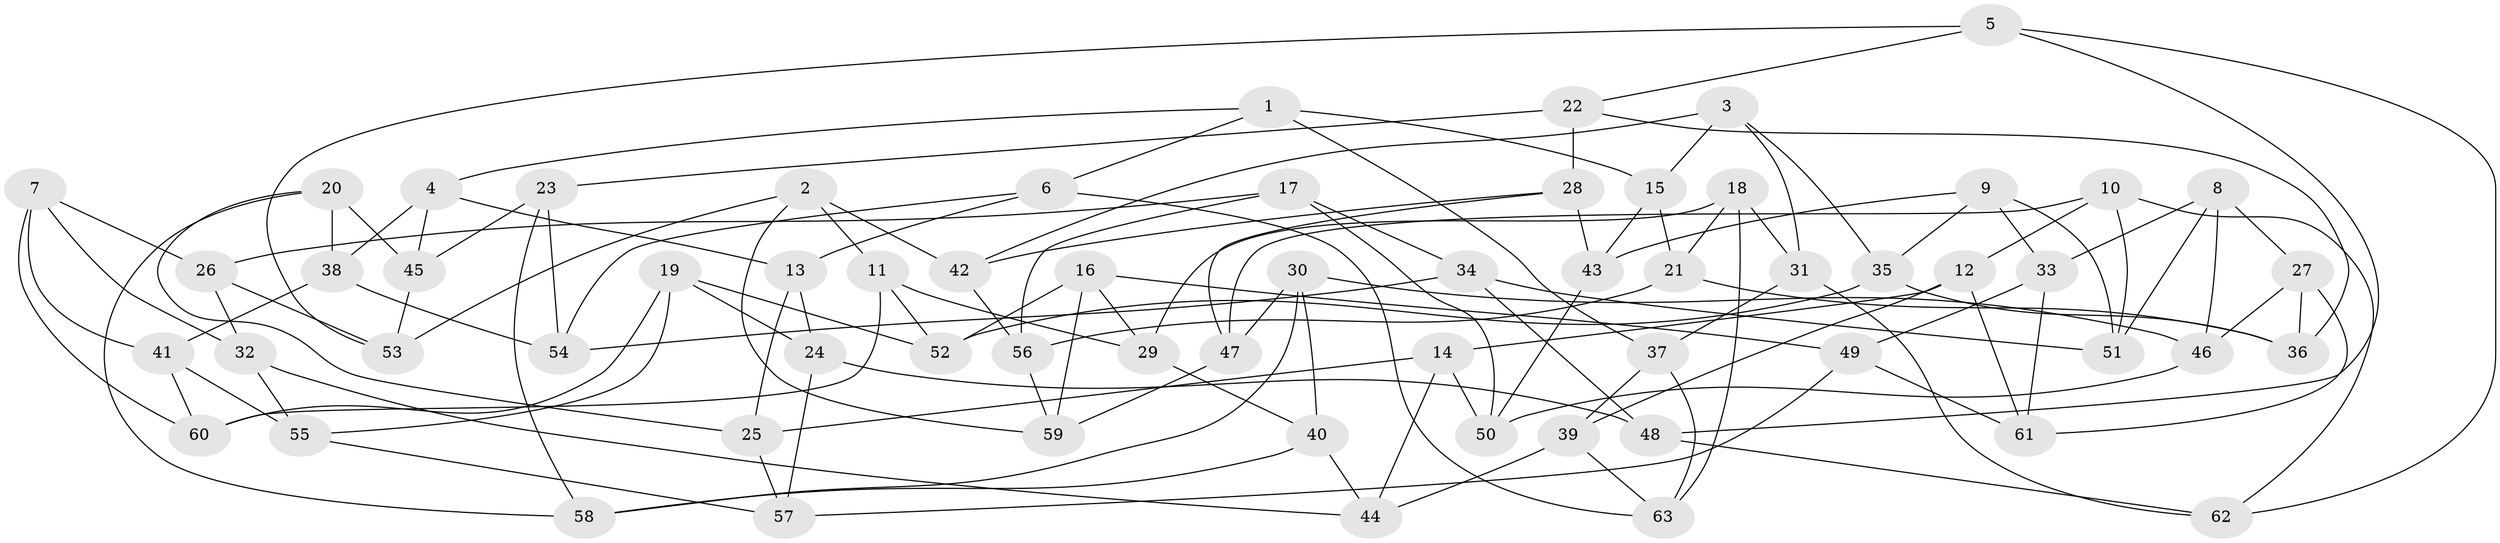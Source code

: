// coarse degree distribution, {4: 0.3684210526315789, 6: 0.21052631578947367, 5: 0.2631578947368421, 3: 0.15789473684210525}
// Generated by graph-tools (version 1.1) at 2025/38/03/04/25 23:38:04]
// undirected, 63 vertices, 126 edges
graph export_dot {
  node [color=gray90,style=filled];
  1;
  2;
  3;
  4;
  5;
  6;
  7;
  8;
  9;
  10;
  11;
  12;
  13;
  14;
  15;
  16;
  17;
  18;
  19;
  20;
  21;
  22;
  23;
  24;
  25;
  26;
  27;
  28;
  29;
  30;
  31;
  32;
  33;
  34;
  35;
  36;
  37;
  38;
  39;
  40;
  41;
  42;
  43;
  44;
  45;
  46;
  47;
  48;
  49;
  50;
  51;
  52;
  53;
  54;
  55;
  56;
  57;
  58;
  59;
  60;
  61;
  62;
  63;
  1 -- 15;
  1 -- 4;
  1 -- 6;
  1 -- 37;
  2 -- 11;
  2 -- 53;
  2 -- 42;
  2 -- 59;
  3 -- 31;
  3 -- 42;
  3 -- 35;
  3 -- 15;
  4 -- 45;
  4 -- 38;
  4 -- 13;
  5 -- 48;
  5 -- 53;
  5 -- 62;
  5 -- 22;
  6 -- 63;
  6 -- 54;
  6 -- 13;
  7 -- 26;
  7 -- 41;
  7 -- 60;
  7 -- 32;
  8 -- 46;
  8 -- 51;
  8 -- 27;
  8 -- 33;
  9 -- 51;
  9 -- 35;
  9 -- 43;
  9 -- 33;
  10 -- 51;
  10 -- 62;
  10 -- 47;
  10 -- 12;
  11 -- 60;
  11 -- 52;
  11 -- 29;
  12 -- 39;
  12 -- 61;
  12 -- 14;
  13 -- 25;
  13 -- 24;
  14 -- 25;
  14 -- 44;
  14 -- 50;
  15 -- 43;
  15 -- 21;
  16 -- 52;
  16 -- 49;
  16 -- 59;
  16 -- 29;
  17 -- 26;
  17 -- 34;
  17 -- 56;
  17 -- 50;
  18 -- 63;
  18 -- 21;
  18 -- 29;
  18 -- 31;
  19 -- 60;
  19 -- 24;
  19 -- 52;
  19 -- 55;
  20 -- 38;
  20 -- 25;
  20 -- 45;
  20 -- 58;
  21 -- 56;
  21 -- 36;
  22 -- 28;
  22 -- 36;
  22 -- 23;
  23 -- 54;
  23 -- 45;
  23 -- 58;
  24 -- 57;
  24 -- 48;
  25 -- 57;
  26 -- 32;
  26 -- 53;
  27 -- 46;
  27 -- 36;
  27 -- 61;
  28 -- 42;
  28 -- 43;
  28 -- 47;
  29 -- 40;
  30 -- 58;
  30 -- 47;
  30 -- 46;
  30 -- 40;
  31 -- 37;
  31 -- 62;
  32 -- 44;
  32 -- 55;
  33 -- 61;
  33 -- 49;
  34 -- 48;
  34 -- 54;
  34 -- 51;
  35 -- 36;
  35 -- 52;
  37 -- 63;
  37 -- 39;
  38 -- 41;
  38 -- 54;
  39 -- 63;
  39 -- 44;
  40 -- 44;
  40 -- 58;
  41 -- 60;
  41 -- 55;
  42 -- 56;
  43 -- 50;
  45 -- 53;
  46 -- 50;
  47 -- 59;
  48 -- 62;
  49 -- 61;
  49 -- 57;
  55 -- 57;
  56 -- 59;
}
